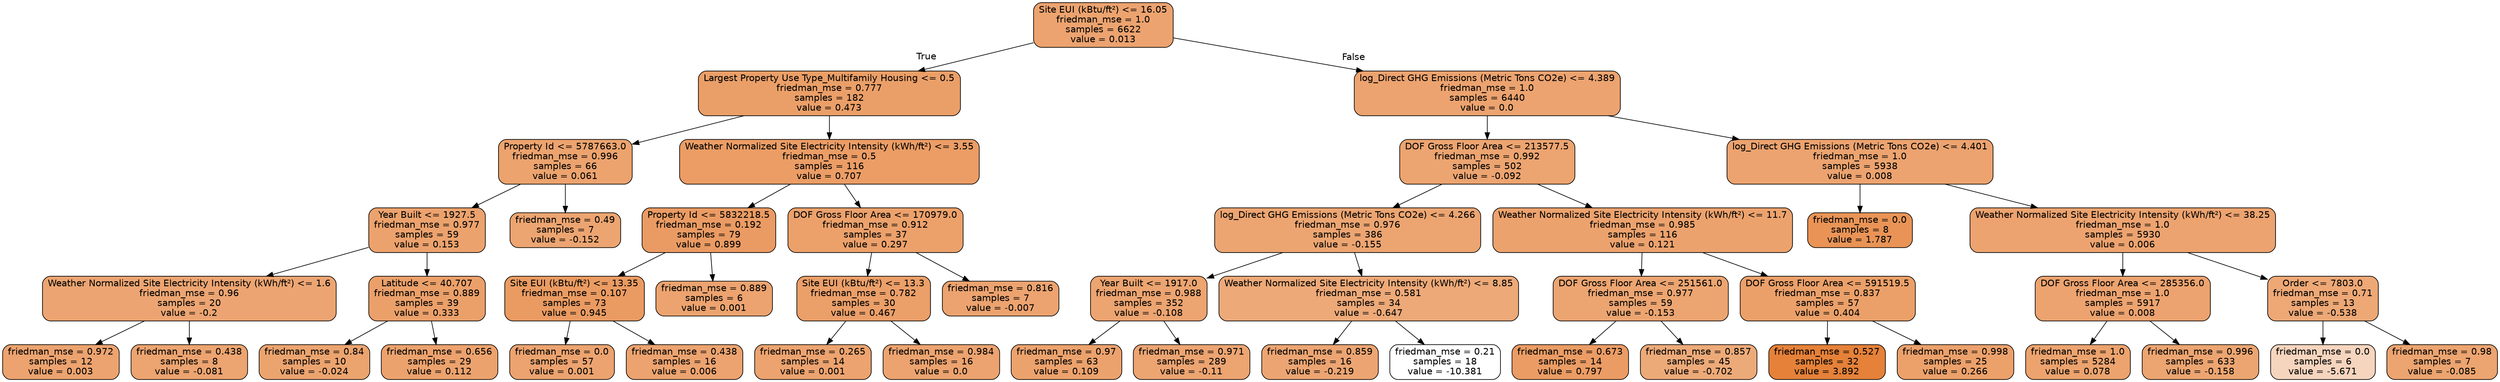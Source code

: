 digraph Tree {
node [shape=box, style="filled, rounded", color="black", fontname="helvetica"] ;
edge [fontname="helvetica"] ;
0 [label="Site EUI (kBtu/ft²) <= 16.05\nfriedman_mse = 1.0\nsamples = 6622\nvalue = 0.013", fillcolor="#eca36f"] ;
1 [label="Largest Property Use Type_Multifamily Housing <= 0.5\nfriedman_mse = 0.777\nsamples = 182\nvalue = 0.473", fillcolor="#eb9f68"] ;
0 -> 1 [labeldistance=2.5, labelangle=45, headlabel="True"] ;
2 [label="Property Id <= 5787663.0\nfriedman_mse = 0.996\nsamples = 66\nvalue = 0.061", fillcolor="#eca36e"] ;
1 -> 2 ;
3 [label="Year Built <= 1927.5\nfriedman_mse = 0.977\nsamples = 59\nvalue = 0.153", fillcolor="#eca26d"] ;
2 -> 3 ;
4 [label="Weather Normalized Site Electricity Intensity (kWh/ft²) <= 1.6\nfriedman_mse = 0.96\nsamples = 20\nvalue = -0.2", fillcolor="#eca572"] ;
3 -> 4 ;
5 [label="friedman_mse = 0.972\nsamples = 12\nvalue = 0.003", fillcolor="#eca36f"] ;
4 -> 5 ;
6 [label="friedman_mse = 0.438\nsamples = 8\nvalue = -0.081", fillcolor="#eca470"] ;
4 -> 6 ;
7 [label="Latitude <= 40.707\nfriedman_mse = 0.889\nsamples = 39\nvalue = 0.333", fillcolor="#eba06a"] ;
3 -> 7 ;
8 [label="friedman_mse = 0.84\nsamples = 10\nvalue = -0.024", fillcolor="#eca46f"] ;
7 -> 8 ;
9 [label="friedman_mse = 0.656\nsamples = 29\nvalue = 0.112", fillcolor="#eca26d"] ;
7 -> 9 ;
10 [label="friedman_mse = 0.49\nsamples = 7\nvalue = -0.152", fillcolor="#eca571"] ;
2 -> 10 ;
11 [label="Weather Normalized Site Electricity Intensity (kWh/ft²) <= 3.55\nfriedman_mse = 0.5\nsamples = 116\nvalue = 0.707", fillcolor="#eb9d65"] ;
1 -> 11 ;
12 [label="Property Id <= 5832218.5\nfriedman_mse = 0.192\nsamples = 79\nvalue = 0.899", fillcolor="#ea9b63"] ;
11 -> 12 ;
13 [label="Site EUI (kBtu/ft²) <= 13.35\nfriedman_mse = 0.107\nsamples = 73\nvalue = 0.945", fillcolor="#ea9b62"] ;
12 -> 13 ;
14 [label="friedman_mse = 0.0\nsamples = 57\nvalue = 0.001", fillcolor="#eca36f"] ;
13 -> 14 ;
15 [label="friedman_mse = 0.438\nsamples = 16\nvalue = 0.006", fillcolor="#eca36f"] ;
13 -> 15 ;
16 [label="friedman_mse = 0.889\nsamples = 6\nvalue = 0.001", fillcolor="#eca36f"] ;
12 -> 16 ;
17 [label="DOF Gross Floor Area <= 170979.0\nfriedman_mse = 0.912\nsamples = 37\nvalue = 0.297", fillcolor="#eca16b"] ;
11 -> 17 ;
18 [label="Site EUI (kBtu/ft²) <= 13.3\nfriedman_mse = 0.782\nsamples = 30\nvalue = 0.467", fillcolor="#eb9f69"] ;
17 -> 18 ;
19 [label="friedman_mse = 0.265\nsamples = 14\nvalue = 0.001", fillcolor="#eca36f"] ;
18 -> 19 ;
20 [label="friedman_mse = 0.984\nsamples = 16\nvalue = 0.0", fillcolor="#eca36f"] ;
18 -> 20 ;
21 [label="friedman_mse = 0.816\nsamples = 7\nvalue = -0.007", fillcolor="#eca36f"] ;
17 -> 21 ;
22 [label="log_Direct GHG Emissions (Metric Tons CO2e) <= 4.389\nfriedman_mse = 1.0\nsamples = 6440\nvalue = 0.0", fillcolor="#eca36f"] ;
0 -> 22 [labeldistance=2.5, labelangle=-45, headlabel="False"] ;
23 [label="DOF Gross Floor Area <= 213577.5\nfriedman_mse = 0.992\nsamples = 502\nvalue = -0.092", fillcolor="#eca470"] ;
22 -> 23 ;
24 [label="log_Direct GHG Emissions (Metric Tons CO2e) <= 4.266\nfriedman_mse = 0.976\nsamples = 386\nvalue = -0.155", fillcolor="#eca571"] ;
23 -> 24 ;
25 [label="Year Built <= 1917.0\nfriedman_mse = 0.988\nsamples = 352\nvalue = -0.108", fillcolor="#eca470"] ;
24 -> 25 ;
26 [label="friedman_mse = 0.97\nsamples = 63\nvalue = 0.109", fillcolor="#eca26d"] ;
25 -> 26 ;
27 [label="friedman_mse = 0.971\nsamples = 289\nvalue = -0.11", fillcolor="#eca471"] ;
25 -> 27 ;
28 [label="Weather Normalized Site Electricity Intensity (kWh/ft²) <= 8.85\nfriedman_mse = 0.581\nsamples = 34\nvalue = -0.647", fillcolor="#eda978"] ;
24 -> 28 ;
29 [label="friedman_mse = 0.859\nsamples = 16\nvalue = -0.219", fillcolor="#eca572"] ;
28 -> 29 ;
30 [label="friedman_mse = 0.21\nsamples = 18\nvalue = -10.381", fillcolor="#ffffff"] ;
28 -> 30 ;
31 [label="Weather Normalized Site Electricity Intensity (kWh/ft²) <= 11.7\nfriedman_mse = 0.985\nsamples = 116\nvalue = 0.121", fillcolor="#eca26d"] ;
23 -> 31 ;
32 [label="DOF Gross Floor Area <= 251561.0\nfriedman_mse = 0.977\nsamples = 59\nvalue = -0.153", fillcolor="#eca571"] ;
31 -> 32 ;
33 [label="friedman_mse = 0.673\nsamples = 14\nvalue = 0.797", fillcolor="#eb9c64"] ;
32 -> 33 ;
34 [label="friedman_mse = 0.857\nsamples = 45\nvalue = -0.702", fillcolor="#edaa79"] ;
32 -> 34 ;
35 [label="DOF Gross Floor Area <= 591519.5\nfriedman_mse = 0.837\nsamples = 57\nvalue = 0.404", fillcolor="#eba069"] ;
31 -> 35 ;
36 [label="friedman_mse = 0.527\nsamples = 32\nvalue = 3.892", fillcolor="#e58139"] ;
35 -> 36 ;
37 [label="friedman_mse = 0.998\nsamples = 25\nvalue = 0.266", fillcolor="#eca16b"] ;
35 -> 37 ;
38 [label="log_Direct GHG Emissions (Metric Tons CO2e) <= 4.401\nfriedman_mse = 1.0\nsamples = 5938\nvalue = 0.008", fillcolor="#eca36f"] ;
22 -> 38 ;
39 [label="friedman_mse = 0.0\nsamples = 8\nvalue = 1.787", fillcolor="#e99456"] ;
38 -> 39 ;
40 [label="Weather Normalized Site Electricity Intensity (kWh/ft²) <= 38.25\nfriedman_mse = 1.0\nsamples = 5930\nvalue = 0.006", fillcolor="#eca36f"] ;
38 -> 40 ;
41 [label="DOF Gross Floor Area <= 285356.0\nfriedman_mse = 1.0\nsamples = 5917\nvalue = 0.008", fillcolor="#eca36f"] ;
40 -> 41 ;
42 [label="friedman_mse = 1.0\nsamples = 5284\nvalue = 0.078", fillcolor="#eca36e"] ;
41 -> 42 ;
43 [label="friedman_mse = 0.996\nsamples = 633\nvalue = -0.158", fillcolor="#eca571"] ;
41 -> 43 ;
44 [label="Order <= 7803.0\nfriedman_mse = 0.71\nsamples = 13\nvalue = -0.538", fillcolor="#eda876"] ;
40 -> 44 ;
45 [label="friedman_mse = 0.0\nsamples = 6\nvalue = -5.671", fillcolor="#f6d5be"] ;
44 -> 45 ;
46 [label="friedman_mse = 0.98\nsamples = 7\nvalue = -0.085", fillcolor="#eca470"] ;
44 -> 46 ;
}